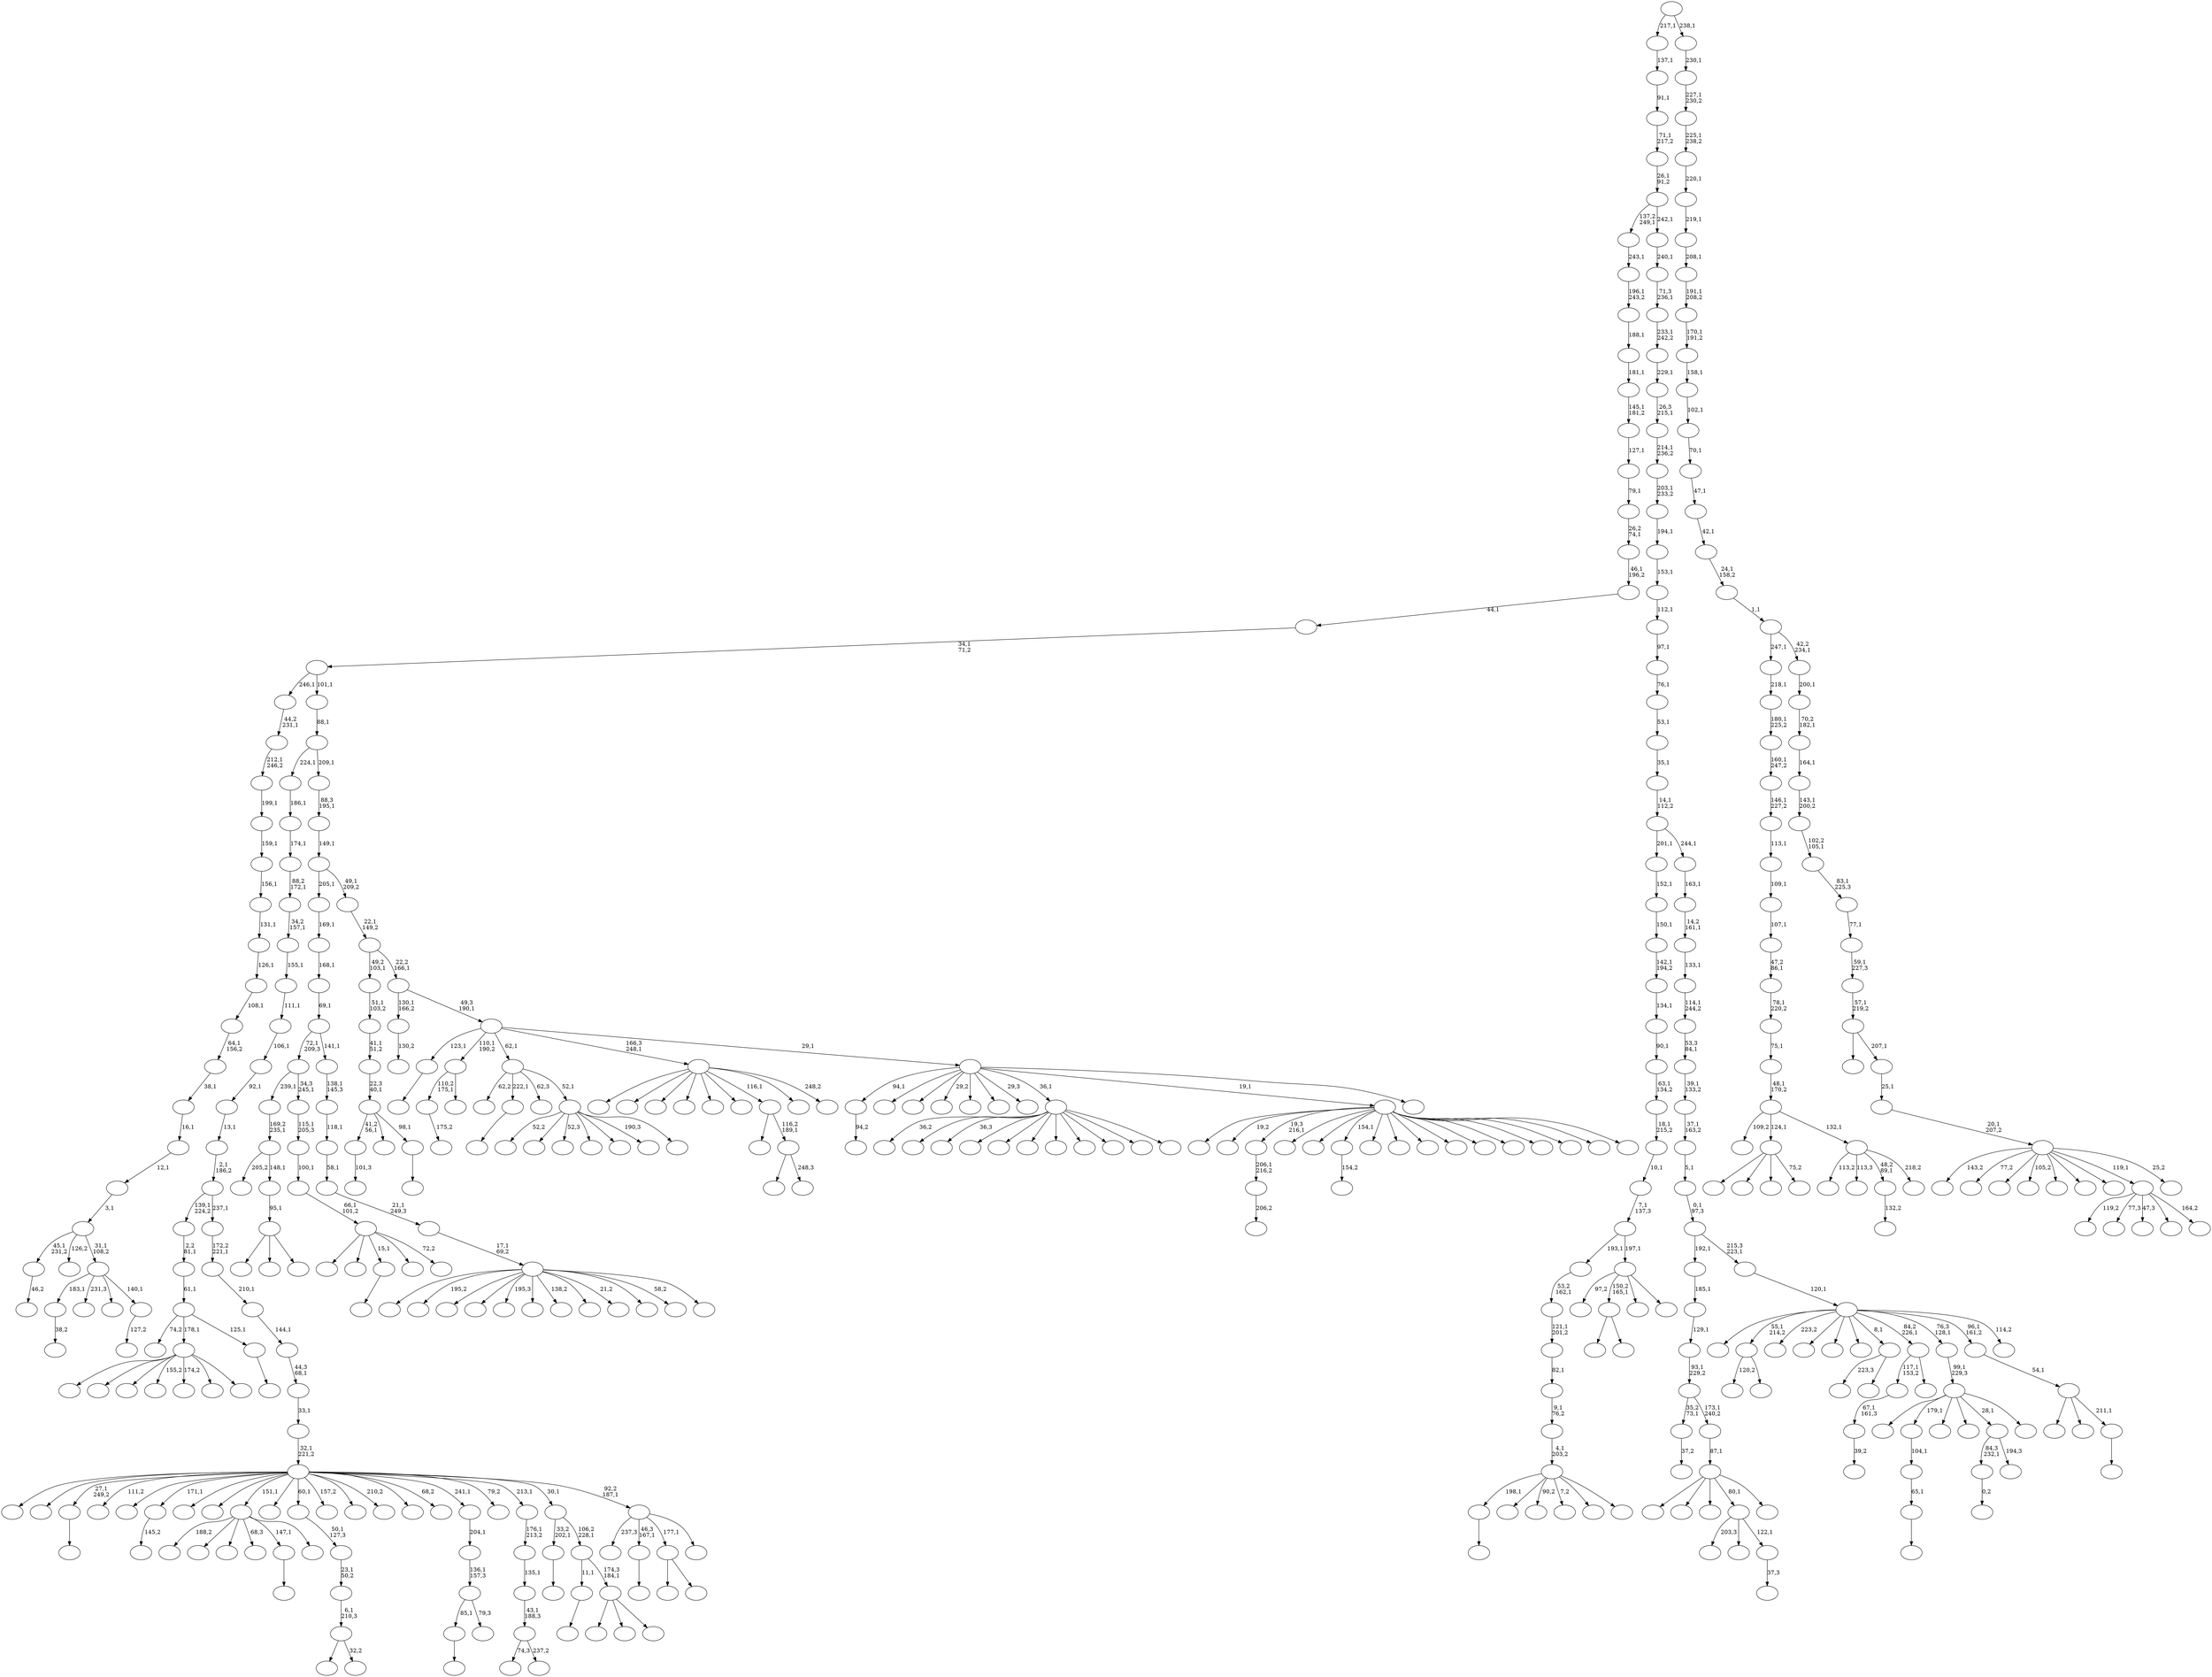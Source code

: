 digraph T {
	450 [label=""]
	449 [label=""]
	448 [label=""]
	447 [label=""]
	446 [label=""]
	445 [label=""]
	444 [label=""]
	443 [label=""]
	442 [label=""]
	441 [label=""]
	440 [label=""]
	439 [label=""]
	438 [label=""]
	437 [label=""]
	436 [label=""]
	435 [label=""]
	434 [label=""]
	433 [label=""]
	432 [label=""]
	431 [label=""]
	430 [label=""]
	429 [label=""]
	428 [label=""]
	427 [label=""]
	426 [label=""]
	425 [label=""]
	424 [label=""]
	423 [label=""]
	422 [label=""]
	421 [label=""]
	420 [label=""]
	419 [label=""]
	418 [label=""]
	417 [label=""]
	416 [label=""]
	415 [label=""]
	414 [label=""]
	413 [label=""]
	412 [label=""]
	411 [label=""]
	410 [label=""]
	409 [label=""]
	408 [label=""]
	407 [label=""]
	406 [label=""]
	405 [label=""]
	404 [label=""]
	403 [label=""]
	402 [label=""]
	401 [label=""]
	400 [label=""]
	399 [label=""]
	398 [label=""]
	397 [label=""]
	396 [label=""]
	395 [label=""]
	394 [label=""]
	393 [label=""]
	392 [label=""]
	391 [label=""]
	390 [label=""]
	389 [label=""]
	388 [label=""]
	387 [label=""]
	386 [label=""]
	385 [label=""]
	384 [label=""]
	383 [label=""]
	382 [label=""]
	381 [label=""]
	380 [label=""]
	379 [label=""]
	378 [label=""]
	377 [label=""]
	376 [label=""]
	375 [label=""]
	374 [label=""]
	373 [label=""]
	372 [label=""]
	371 [label=""]
	370 [label=""]
	369 [label=""]
	368 [label=""]
	367 [label=""]
	366 [label=""]
	365 [label=""]
	364 [label=""]
	363 [label=""]
	362 [label=""]
	361 [label=""]
	360 [label=""]
	359 [label=""]
	358 [label=""]
	357 [label=""]
	356 [label=""]
	355 [label=""]
	354 [label=""]
	353 [label=""]
	352 [label=""]
	351 [label=""]
	350 [label=""]
	349 [label=""]
	348 [label=""]
	347 [label=""]
	346 [label=""]
	345 [label=""]
	344 [label=""]
	343 [label=""]
	342 [label=""]
	341 [label=""]
	340 [label=""]
	339 [label=""]
	338 [label=""]
	337 [label=""]
	336 [label=""]
	335 [label=""]
	334 [label=""]
	333 [label=""]
	332 [label=""]
	331 [label=""]
	330 [label=""]
	329 [label=""]
	328 [label=""]
	327 [label=""]
	326 [label=""]
	325 [label=""]
	324 [label=""]
	323 [label=""]
	322 [label=""]
	321 [label=""]
	320 [label=""]
	319 [label=""]
	318 [label=""]
	317 [label=""]
	316 [label=""]
	315 [label=""]
	314 [label=""]
	313 [label=""]
	312 [label=""]
	311 [label=""]
	310 [label=""]
	309 [label=""]
	308 [label=""]
	307 [label=""]
	306 [label=""]
	305 [label=""]
	304 [label=""]
	303 [label=""]
	302 [label=""]
	301 [label=""]
	300 [label=""]
	299 [label=""]
	298 [label=""]
	297 [label=""]
	296 [label=""]
	295 [label=""]
	294 [label=""]
	293 [label=""]
	292 [label=""]
	291 [label=""]
	290 [label=""]
	289 [label=""]
	288 [label=""]
	287 [label=""]
	286 [label=""]
	285 [label=""]
	284 [label=""]
	283 [label=""]
	282 [label=""]
	281 [label=""]
	280 [label=""]
	279 [label=""]
	278 [label=""]
	277 [label=""]
	276 [label=""]
	275 [label=""]
	274 [label=""]
	273 [label=""]
	272 [label=""]
	271 [label=""]
	270 [label=""]
	269 [label=""]
	268 [label=""]
	267 [label=""]
	266 [label=""]
	265 [label=""]
	264 [label=""]
	263 [label=""]
	262 [label=""]
	261 [label=""]
	260 [label=""]
	259 [label=""]
	258 [label=""]
	257 [label=""]
	256 [label=""]
	255 [label=""]
	254 [label=""]
	253 [label=""]
	252 [label=""]
	251 [label=""]
	250 [label=""]
	249 [label=""]
	248 [label=""]
	247 [label=""]
	246 [label=""]
	245 [label=""]
	244 [label=""]
	243 [label=""]
	242 [label=""]
	241 [label=""]
	240 [label=""]
	239 [label=""]
	238 [label=""]
	237 [label=""]
	236 [label=""]
	235 [label=""]
	234 [label=""]
	233 [label=""]
	232 [label=""]
	231 [label=""]
	230 [label=""]
	229 [label=""]
	228 [label=""]
	227 [label=""]
	226 [label=""]
	225 [label=""]
	224 [label=""]
	223 [label=""]
	222 [label=""]
	221 [label=""]
	220 [label=""]
	219 [label=""]
	218 [label=""]
	217 [label=""]
	216 [label=""]
	215 [label=""]
	214 [label=""]
	213 [label=""]
	212 [label=""]
	211 [label=""]
	210 [label=""]
	209 [label=""]
	208 [label=""]
	207 [label=""]
	206 [label=""]
	205 [label=""]
	204 [label=""]
	203 [label=""]
	202 [label=""]
	201 [label=""]
	200 [label=""]
	199 [label=""]
	198 [label=""]
	197 [label=""]
	196 [label=""]
	195 [label=""]
	194 [label=""]
	193 [label=""]
	192 [label=""]
	191 [label=""]
	190 [label=""]
	189 [label=""]
	188 [label=""]
	187 [label=""]
	186 [label=""]
	185 [label=""]
	184 [label=""]
	183 [label=""]
	182 [label=""]
	181 [label=""]
	180 [label=""]
	179 [label=""]
	178 [label=""]
	177 [label=""]
	176 [label=""]
	175 [label=""]
	174 [label=""]
	173 [label=""]
	172 [label=""]
	171 [label=""]
	170 [label=""]
	169 [label=""]
	168 [label=""]
	167 [label=""]
	166 [label=""]
	165 [label=""]
	164 [label=""]
	163 [label=""]
	162 [label=""]
	161 [label=""]
	160 [label=""]
	159 [label=""]
	158 [label=""]
	157 [label=""]
	156 [label=""]
	155 [label=""]
	154 [label=""]
	153 [label=""]
	152 [label=""]
	151 [label=""]
	150 [label=""]
	149 [label=""]
	148 [label=""]
	147 [label=""]
	146 [label=""]
	145 [label=""]
	144 [label=""]
	143 [label=""]
	142 [label=""]
	141 [label=""]
	140 [label=""]
	139 [label=""]
	138 [label=""]
	137 [label=""]
	136 [label=""]
	135 [label=""]
	134 [label=""]
	133 [label=""]
	132 [label=""]
	131 [label=""]
	130 [label=""]
	129 [label=""]
	128 [label=""]
	127 [label=""]
	126 [label=""]
	125 [label=""]
	124 [label=""]
	123 [label=""]
	122 [label=""]
	121 [label=""]
	120 [label=""]
	119 [label=""]
	118 [label=""]
	117 [label=""]
	116 [label=""]
	115 [label=""]
	114 [label=""]
	113 [label=""]
	112 [label=""]
	111 [label=""]
	110 [label=""]
	109 [label=""]
	108 [label=""]
	107 [label=""]
	106 [label=""]
	105 [label=""]
	104 [label=""]
	103 [label=""]
	102 [label=""]
	101 [label=""]
	100 [label=""]
	99 [label=""]
	98 [label=""]
	97 [label=""]
	96 [label=""]
	95 [label=""]
	94 [label=""]
	93 [label=""]
	92 [label=""]
	91 [label=""]
	90 [label=""]
	89 [label=""]
	88 [label=""]
	87 [label=""]
	86 [label=""]
	85 [label=""]
	84 [label=""]
	83 [label=""]
	82 [label=""]
	81 [label=""]
	80 [label=""]
	79 [label=""]
	78 [label=""]
	77 [label=""]
	76 [label=""]
	75 [label=""]
	74 [label=""]
	73 [label=""]
	72 [label=""]
	71 [label=""]
	70 [label=""]
	69 [label=""]
	68 [label=""]
	67 [label=""]
	66 [label=""]
	65 [label=""]
	64 [label=""]
	63 [label=""]
	62 [label=""]
	61 [label=""]
	60 [label=""]
	59 [label=""]
	58 [label=""]
	57 [label=""]
	56 [label=""]
	55 [label=""]
	54 [label=""]
	53 [label=""]
	52 [label=""]
	51 [label=""]
	50 [label=""]
	49 [label=""]
	48 [label=""]
	47 [label=""]
	46 [label=""]
	45 [label=""]
	44 [label=""]
	43 [label=""]
	42 [label=""]
	41 [label=""]
	40 [label=""]
	39 [label=""]
	38 [label=""]
	37 [label=""]
	36 [label=""]
	35 [label=""]
	34 [label=""]
	33 [label=""]
	32 [label=""]
	31 [label=""]
	30 [label=""]
	29 [label=""]
	28 [label=""]
	27 [label=""]
	26 [label=""]
	25 [label=""]
	24 [label=""]
	23 [label=""]
	22 [label=""]
	21 [label=""]
	20 [label=""]
	19 [label=""]
	18 [label=""]
	17 [label=""]
	16 [label=""]
	15 [label=""]
	14 [label=""]
	13 [label=""]
	12 [label=""]
	11 [label=""]
	10 [label=""]
	9 [label=""]
	8 [label=""]
	7 [label=""]
	6 [label=""]
	5 [label=""]
	4 [label=""]
	3 [label=""]
	2 [label=""]
	1 [label=""]
	0 [label=""]
	449 -> 450 [label="46,2"]
	445 -> 446 [label=""]
	442 -> 443 [label=""]
	440 -> 441 [label=""]
	425 -> 426 [label="94,2"]
	420 -> 421 [label="101,3"]
	417 -> 418 [label=""]
	416 -> 417 [label="65,1"]
	415 -> 416 [label="104,1"]
	412 -> 413 [label=""]
	407 -> 408 [label="206,2"]
	406 -> 407 [label="206,1\n216,2"]
	397 -> 398 [label=""]
	396 -> 420 [label="41,2\n56,1"]
	396 -> 401 [label=""]
	396 -> 397 [label="98,1"]
	395 -> 396 [label="22,3\n40,1"]
	394 -> 395 [label="41,1\n51,2"]
	393 -> 394 [label="51,1\n103,2"]
	385 -> 386 [label="154,2"]
	378 -> 379 [label=""]
	375 -> 392 [label="120,2"]
	375 -> 376 [label=""]
	368 -> 369 [label="37,2"]
	363 -> 364 [label="0,2"]
	357 -> 358 [label="38,2"]
	339 -> 340 [label="132,2"]
	335 -> 336 [label="145,2"]
	320 -> 321 [label="175,2"]
	317 -> 359 [label=""]
	317 -> 318 [label=""]
	311 -> 312 [label=""]
	306 -> 436 [label="188,2"]
	306 -> 381 [label=""]
	306 -> 341 [label=""]
	306 -> 334 [label="68,3"]
	306 -> 311 [label="147,1"]
	306 -> 307 [label=""]
	302 -> 303 [label=""]
	297 -> 298 [label="130,2"]
	295 -> 423 [label=""]
	295 -> 296 [label="32,2"]
	294 -> 295 [label="6,1\n210,3"]
	293 -> 294 [label="23,1\n50,2"]
	292 -> 293 [label="50,1\n127,3"]
	287 -> 288 [label=""]
	285 -> 428 [label=""]
	285 -> 399 [label=""]
	285 -> 286 [label=""]
	284 -> 285 [label="95,1"]
	283 -> 329 [label="205,2"]
	283 -> 284 [label="148,1"]
	282 -> 283 [label="169,2\n235,1"]
	280 -> 281 [label="39,2"]
	279 -> 280 [label="67,1\n161,3"]
	277 -> 371 [label=""]
	277 -> 278 [label="248,3"]
	276 -> 433 [label=""]
	276 -> 277 [label="116,2\n189,1"]
	270 -> 363 [label="84,3\n232,1"]
	270 -> 271 [label="194,3"]
	260 -> 404 [label="36,2"]
	260 -> 374 [label=""]
	260 -> 331 [label="36,3"]
	260 -> 322 [label=""]
	260 -> 313 [label=""]
	260 -> 304 [label=""]
	260 -> 301 [label=""]
	260 -> 299 [label=""]
	260 -> 289 [label=""]
	260 -> 262 [label=""]
	260 -> 261 [label=""]
	250 -> 320 [label="110,2\n175,1"]
	250 -> 251 [label=""]
	248 -> 249 [label=""]
	244 -> 332 [label=""]
	244 -> 330 [label=""]
	244 -> 302 [label="15,1"]
	244 -> 269 [label=""]
	244 -> 245 [label="72,2"]
	243 -> 244 [label="66,1\n101,2"]
	242 -> 243 [label="100,1"]
	241 -> 242 [label="115,1\n205,3"]
	240 -> 282 [label="239,1"]
	240 -> 241 [label="34,3\n245,1"]
	238 -> 412 [label="85,1"]
	238 -> 239 [label="79,3"]
	237 -> 238 [label="136,1\n157,3"]
	236 -> 237 [label="204,1"]
	233 -> 234 [label="37,3"]
	232 -> 411 [label="203,3"]
	232 -> 373 [label=""]
	232 -> 233 [label="122,1"]
	230 -> 355 [label="223,3"]
	230 -> 231 [label=""]
	226 -> 354 [label=""]
	226 -> 227 [label=""]
	224 -> 445 [label="198,1"]
	224 -> 387 [label=""]
	224 -> 353 [label="90,2"]
	224 -> 352 [label="7,2"]
	224 -> 259 [label=""]
	224 -> 225 [label=""]
	223 -> 224 [label="4,1\n203,2"]
	222 -> 223 [label="9,1\n76,2"]
	221 -> 222 [label="82,1"]
	220 -> 221 [label="121,1\n201,2"]
	219 -> 220 [label="53,2\n162,1"]
	217 -> 427 [label=""]
	217 -> 405 [label=""]
	217 -> 391 [label=""]
	217 -> 338 [label="155,2"]
	217 -> 264 [label="174,2"]
	217 -> 229 [label=""]
	217 -> 218 [label=""]
	209 -> 348 [label=""]
	209 -> 266 [label=""]
	209 -> 214 [label=""]
	209 -> 210 [label="75,2"]
	205 -> 206 [label="127,2"]
	204 -> 357 [label="183,1"]
	204 -> 333 [label="231,3"]
	204 -> 253 [label=""]
	204 -> 205 [label="140,1"]
	203 -> 449 [label="45,1\n231,2"]
	203 -> 267 [label="126,2"]
	203 -> 204 [label="31,1\n108,2"]
	202 -> 203 [label="3,1"]
	201 -> 202 [label="12,1"]
	200 -> 201 [label="16,1"]
	199 -> 200 [label="38,1"]
	198 -> 199 [label="64,1\n156,2"]
	197 -> 198 [label="108,1"]
	196 -> 197 [label="126,1"]
	195 -> 196 [label="131,1"]
	194 -> 195 [label="156,1"]
	193 -> 194 [label="159,1"]
	192 -> 193 [label="199,1"]
	191 -> 192 [label="212,1\n246,2"]
	190 -> 191 [label="44,2\n231,1"]
	188 -> 437 [label=""]
	188 -> 347 [label=""]
	188 -> 305 [label=""]
	188 -> 232 [label="80,1"]
	188 -> 189 [label=""]
	187 -> 188 [label="87,1"]
	186 -> 368 [label="35,2\n73,1"]
	186 -> 187 [label="173,1\n240,2"]
	185 -> 186 [label="93,1\n229,2"]
	184 -> 185 [label="129,1"]
	183 -> 184 [label="185,1"]
	181 -> 410 [label="97,2"]
	181 -> 317 [label="150,2\n165,1"]
	181 -> 272 [label=""]
	181 -> 182 [label=""]
	180 -> 219 [label="193,1"]
	180 -> 181 [label="197,1"]
	179 -> 180 [label="7,1\n137,3"]
	178 -> 179 [label="10,1"]
	177 -> 178 [label="18,1\n215,2"]
	176 -> 177 [label="63,1\n134,2"]
	175 -> 176 [label="90,1"]
	174 -> 175 [label="134,1"]
	173 -> 174 [label="142,1\n194,2"]
	172 -> 173 [label="150,1"]
	171 -> 172 [label="152,1"]
	169 -> 170 [label=""]
	168 -> 372 [label="74,2"]
	168 -> 217 [label="178,1"]
	168 -> 169 [label="125,1"]
	167 -> 168 [label="61,1"]
	166 -> 167 [label="2,2\n81,1"]
	164 -> 165 [label=""]
	161 -> 431 [label=""]
	161 -> 409 [label="19,2"]
	161 -> 406 [label="19,3\n216,1"]
	161 -> 403 [label=""]
	161 -> 389 [label=""]
	161 -> 385 [label="154,1"]
	161 -> 383 [label=""]
	161 -> 380 [label=""]
	161 -> 362 [label=""]
	161 -> 356 [label=""]
	161 -> 350 [label=""]
	161 -> 323 [label=""]
	161 -> 258 [label=""]
	161 -> 235 [label=""]
	161 -> 211 [label=""]
	161 -> 162 [label=""]
	159 -> 308 [label="74,3"]
	159 -> 160 [label="237,2"]
	158 -> 159 [label="43,1\n188,3"]
	157 -> 158 [label="135,1"]
	156 -> 157 [label="176,1\n213,2"]
	152 -> 279 [label="117,1\n153,2"]
	152 -> 153 [label=""]
	150 -> 419 [label=""]
	150 -> 415 [label="179,1"]
	150 -> 328 [label=""]
	150 -> 309 [label=""]
	150 -> 270 [label="28,1"]
	150 -> 151 [label=""]
	149 -> 150 [label="99,1\n229,3"]
	147 -> 424 [label=""]
	147 -> 414 [label="195,2"]
	147 -> 367 [label=""]
	147 -> 349 [label=""]
	147 -> 346 [label="195,3"]
	147 -> 344 [label=""]
	147 -> 315 [label="138,2"]
	147 -> 290 [label=""]
	147 -> 274 [label="21,2"]
	147 -> 256 [label=""]
	147 -> 213 [label="58,2"]
	147 -> 148 [label=""]
	146 -> 147 [label="17,1\n69,2"]
	145 -> 146 [label="21,1\n249,3"]
	144 -> 145 [label="58,1"]
	143 -> 144 [label="118,1"]
	142 -> 143 [label="138,1\n145,3"]
	141 -> 240 [label="72,1\n209,3"]
	141 -> 142 [label="141,1"]
	140 -> 141 [label="69,1"]
	139 -> 140 [label="168,1"]
	138 -> 139 [label="169,1"]
	136 -> 327 [label=""]
	136 -> 291 [label=""]
	136 -> 137 [label=""]
	135 -> 164 [label="11,1"]
	135 -> 136 [label="174,3\n184,1"]
	134 -> 248 [label="33,2\n202,1"]
	134 -> 135 [label="106,2\n228,1"]
	132 -> 390 [label="113,2"]
	132 -> 365 [label="113,3"]
	132 -> 339 [label="48,2\n89,1"]
	132 -> 133 [label="218,2"]
	131 -> 429 [label="109,2"]
	131 -> 209 [label="124,1"]
	131 -> 132 [label="132,1"]
	130 -> 131 [label="48,1\n170,2"]
	129 -> 130 [label="75,1"]
	128 -> 129 [label="78,1\n220,2"]
	127 -> 128 [label="47,2\n86,1"]
	126 -> 127 [label="107,1"]
	125 -> 126 [label="109,1"]
	124 -> 125 [label="113,1"]
	123 -> 124 [label="146,1\n227,2"]
	122 -> 123 [label="160,1\n247,2"]
	121 -> 122 [label="180,1\n225,2"]
	120 -> 121 [label="218,1"]
	118 -> 439 [label="52,2"]
	118 -> 435 [label=""]
	118 -> 246 [label="52,3"]
	118 -> 228 [label=""]
	118 -> 216 [label=""]
	118 -> 215 [label="190,3"]
	118 -> 119 [label=""]
	117 -> 422 [label="62,2"]
	117 -> 378 [label="222,1"]
	117 -> 342 [label="62,3"]
	117 -> 118 [label="52,1"]
	115 -> 444 [label="237,3"]
	115 -> 442 [label="46,3\n167,1"]
	115 -> 226 [label="177,1"]
	115 -> 116 [label=""]
	114 -> 448 [label=""]
	114 -> 447 [label=""]
	114 -> 440 [label="27,1\n249,2"]
	114 -> 432 [label="111,2"]
	114 -> 382 [label=""]
	114 -> 335 [label="171,1"]
	114 -> 326 [label=""]
	114 -> 319 [label=""]
	114 -> 306 [label="151,1"]
	114 -> 300 [label=""]
	114 -> 292 [label="60,1"]
	114 -> 268 [label="157,2"]
	114 -> 263 [label=""]
	114 -> 255 [label="210,2"]
	114 -> 254 [label=""]
	114 -> 252 [label="68,2"]
	114 -> 236 [label="241,1"]
	114 -> 163 [label="79,2"]
	114 -> 156 [label="213,1"]
	114 -> 134 [label="30,1"]
	114 -> 115 [label="92,2\n187,1"]
	113 -> 114 [label="32,1\n221,2"]
	112 -> 113 [label="33,1"]
	111 -> 112 [label="44,3\n68,1"]
	110 -> 111 [label="144,1"]
	109 -> 110 [label="210,1"]
	108 -> 109 [label="172,2\n221,1"]
	107 -> 166 [label="139,1\n224,2"]
	107 -> 108 [label="237,1"]
	106 -> 107 [label="2,1\n186,2"]
	105 -> 106 [label="13,1"]
	104 -> 105 [label="92,1"]
	103 -> 104 [label="106,1"]
	102 -> 103 [label="111,1"]
	101 -> 102 [label="155,1"]
	100 -> 101 [label="34,2\n157,1"]
	99 -> 100 [label="88,2\n172,1"]
	98 -> 99 [label="174,1"]
	97 -> 98 [label="186,1"]
	95 -> 96 [label=""]
	94 -> 384 [label=""]
	94 -> 207 [label=""]
	94 -> 95 [label="211,1"]
	93 -> 94 [label="54,1"]
	90 -> 438 [label=""]
	90 -> 434 [label=""]
	90 -> 430 [label=""]
	90 -> 366 [label=""]
	90 -> 351 [label=""]
	90 -> 316 [label=""]
	90 -> 276 [label="116,1"]
	90 -> 265 [label=""]
	90 -> 91 [label="248,2"]
	88 -> 425 [label="94,1"]
	88 -> 388 [label=""]
	88 -> 343 [label=""]
	88 -> 325 [label="29,2"]
	88 -> 314 [label=""]
	88 -> 310 [label=""]
	88 -> 275 [label="29,3"]
	88 -> 260 [label="36,1"]
	88 -> 161 [label="19,1"]
	88 -> 89 [label=""]
	87 -> 287 [label="123,1"]
	87 -> 250 [label="110,1\n190,2"]
	87 -> 117 [label="62,1"]
	87 -> 90 [label="166,3\n248,1"]
	87 -> 88 [label="29,1"]
	86 -> 297 [label="130,1\n166,2"]
	86 -> 87 [label="49,3\n190,1"]
	85 -> 393 [label="49,2\n103,1"]
	85 -> 86 [label="22,2\n166,1"]
	84 -> 85 [label="22,1\n149,2"]
	83 -> 138 [label="205,1"]
	83 -> 84 [label="49,1\n209,2"]
	82 -> 83 [label="149,1"]
	81 -> 82 [label="88,3\n195,1"]
	80 -> 97 [label="224,1"]
	80 -> 81 [label="209,1"]
	79 -> 80 [label="88,1"]
	78 -> 190 [label="246,1"]
	78 -> 79 [label="101,1"]
	77 -> 78 [label="34,1\n71,2"]
	76 -> 77 [label="44,1"]
	75 -> 76 [label="46,1\n196,2"]
	74 -> 75 [label="26,2\n74,1"]
	73 -> 74 [label="79,1"]
	72 -> 73 [label="127,1"]
	71 -> 72 [label="145,1\n181,2"]
	70 -> 71 [label="181,1"]
	69 -> 70 [label="188,1"]
	68 -> 69 [label="196,1\n243,2"]
	67 -> 68 [label="243,1"]
	65 -> 377 [label="119,2"]
	65 -> 324 [label="77,3"]
	65 -> 273 [label="47,3"]
	65 -> 154 [label=""]
	65 -> 66 [label="164,2"]
	63 -> 400 [label=""]
	63 -> 375 [label="55,1\n214,2"]
	63 -> 370 [label="223,2"]
	63 -> 337 [label=""]
	63 -> 257 [label=""]
	63 -> 247 [label=""]
	63 -> 230 [label="8,1"]
	63 -> 152 [label="84,2\n226,1"]
	63 -> 149 [label="76,3\n128,1"]
	63 -> 93 [label="96,1\n161,2"]
	63 -> 64 [label="114,2"]
	62 -> 63 [label="120,1"]
	61 -> 183 [label="192,1"]
	61 -> 62 [label="215,3\n223,1"]
	60 -> 61 [label="0,1\n97,3"]
	59 -> 60 [label="5,1"]
	58 -> 59 [label="37,1\n163,2"]
	57 -> 58 [label="39,1\n133,2"]
	56 -> 57 [label="53,3\n84,1"]
	55 -> 56 [label="114,1\n244,2"]
	54 -> 55 [label="133,1"]
	53 -> 54 [label="14,2\n161,1"]
	52 -> 53 [label="163,1"]
	51 -> 171 [label="201,1"]
	51 -> 52 [label="244,1"]
	50 -> 51 [label="14,1\n112,2"]
	49 -> 50 [label="35,1"]
	48 -> 49 [label="53,1"]
	47 -> 48 [label="76,1"]
	46 -> 47 [label="97,1"]
	45 -> 46 [label="112,1"]
	44 -> 45 [label="153,1"]
	43 -> 44 [label="194,1"]
	42 -> 43 [label="203,1\n233,2"]
	41 -> 42 [label="214,1\n236,2"]
	40 -> 41 [label="26,3\n215,1"]
	39 -> 40 [label="229,1"]
	38 -> 39 [label="233,1\n242,2"]
	37 -> 38 [label="71,3\n236,1"]
	36 -> 37 [label="240,1"]
	35 -> 67 [label="137,2\n249,1"]
	35 -> 36 [label="242,1"]
	34 -> 35 [label="26,1\n91,2"]
	33 -> 34 [label="71,1\n217,2"]
	32 -> 33 [label="91,1"]
	31 -> 32 [label="137,1"]
	29 -> 402 [label="143,2"]
	29 -> 361 [label="77,2"]
	29 -> 360 [label=""]
	29 -> 345 [label="105,2"]
	29 -> 208 [label=""]
	29 -> 155 [label=""]
	29 -> 92 [label=""]
	29 -> 65 [label="119,1"]
	29 -> 30 [label="25,2"]
	28 -> 29 [label="20,1\n207,2"]
	27 -> 28 [label="25,1"]
	26 -> 212 [label=""]
	26 -> 27 [label="207,1"]
	25 -> 26 [label="57,1\n219,2"]
	24 -> 25 [label="59,1\n227,3"]
	23 -> 24 [label="77,1"]
	22 -> 23 [label="83,1\n225,3"]
	21 -> 22 [label="102,2\n105,1"]
	20 -> 21 [label="143,1\n200,2"]
	19 -> 20 [label="164,1"]
	18 -> 19 [label="70,2\n182,1"]
	17 -> 18 [label="200,1"]
	16 -> 120 [label="247,1"]
	16 -> 17 [label="42,2\n234,1"]
	15 -> 16 [label="1,1"]
	14 -> 15 [label="24,1\n158,2"]
	13 -> 14 [label="42,1"]
	12 -> 13 [label="47,1"]
	11 -> 12 [label="70,1"]
	10 -> 11 [label="102,1"]
	9 -> 10 [label="158,1"]
	8 -> 9 [label="170,1\n191,2"]
	7 -> 8 [label="191,1\n208,2"]
	6 -> 7 [label="208,1"]
	5 -> 6 [label="219,1"]
	4 -> 5 [label="220,1"]
	3 -> 4 [label="225,1\n238,2"]
	2 -> 3 [label="227,1\n230,2"]
	1 -> 2 [label="230,1"]
	0 -> 31 [label="217,1"]
	0 -> 1 [label="238,1"]
}
